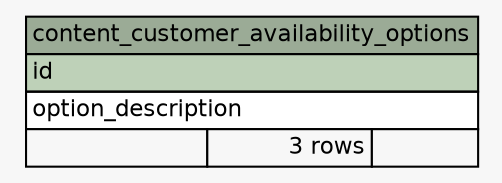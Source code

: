 // dot 2.2.1 on Windows 10 10.0
// SchemaSpy rev 590
digraph "content_customer_availability_options" {
  graph [
    rankdir="RL"
    bgcolor="#f7f7f7"
    nodesep="0.18"
    ranksep="0.46"
    fontname="Helvetica"
    fontsize="11"
  ];
  node [
    fontname="Helvetica"
    fontsize="11"
    shape="plaintext"
  ];
  edge [
    arrowsize="0.8"
  ];
  "content_customer_availability_options" [
    label=<
    <TABLE BORDER="0" CELLBORDER="1" CELLSPACING="0" BGCOLOR="#ffffff">
      <TR><TD COLSPAN="3" BGCOLOR="#9bab96" ALIGN="CENTER">content_customer_availability_options</TD></TR>
      <TR><TD PORT="id" COLSPAN="3" BGCOLOR="#bed1b8" ALIGN="LEFT">id</TD></TR>
      <TR><TD PORT="option_description" COLSPAN="3" ALIGN="LEFT">option_description</TD></TR>
      <TR><TD ALIGN="LEFT" BGCOLOR="#f7f7f7">  </TD><TD ALIGN="RIGHT" BGCOLOR="#f7f7f7">3 rows</TD><TD ALIGN="RIGHT" BGCOLOR="#f7f7f7">  </TD></TR>
    </TABLE>>
    URL="tables/content_customer_availability_options.html"
    tooltip="content_customer_availability_options"
  ];
}
